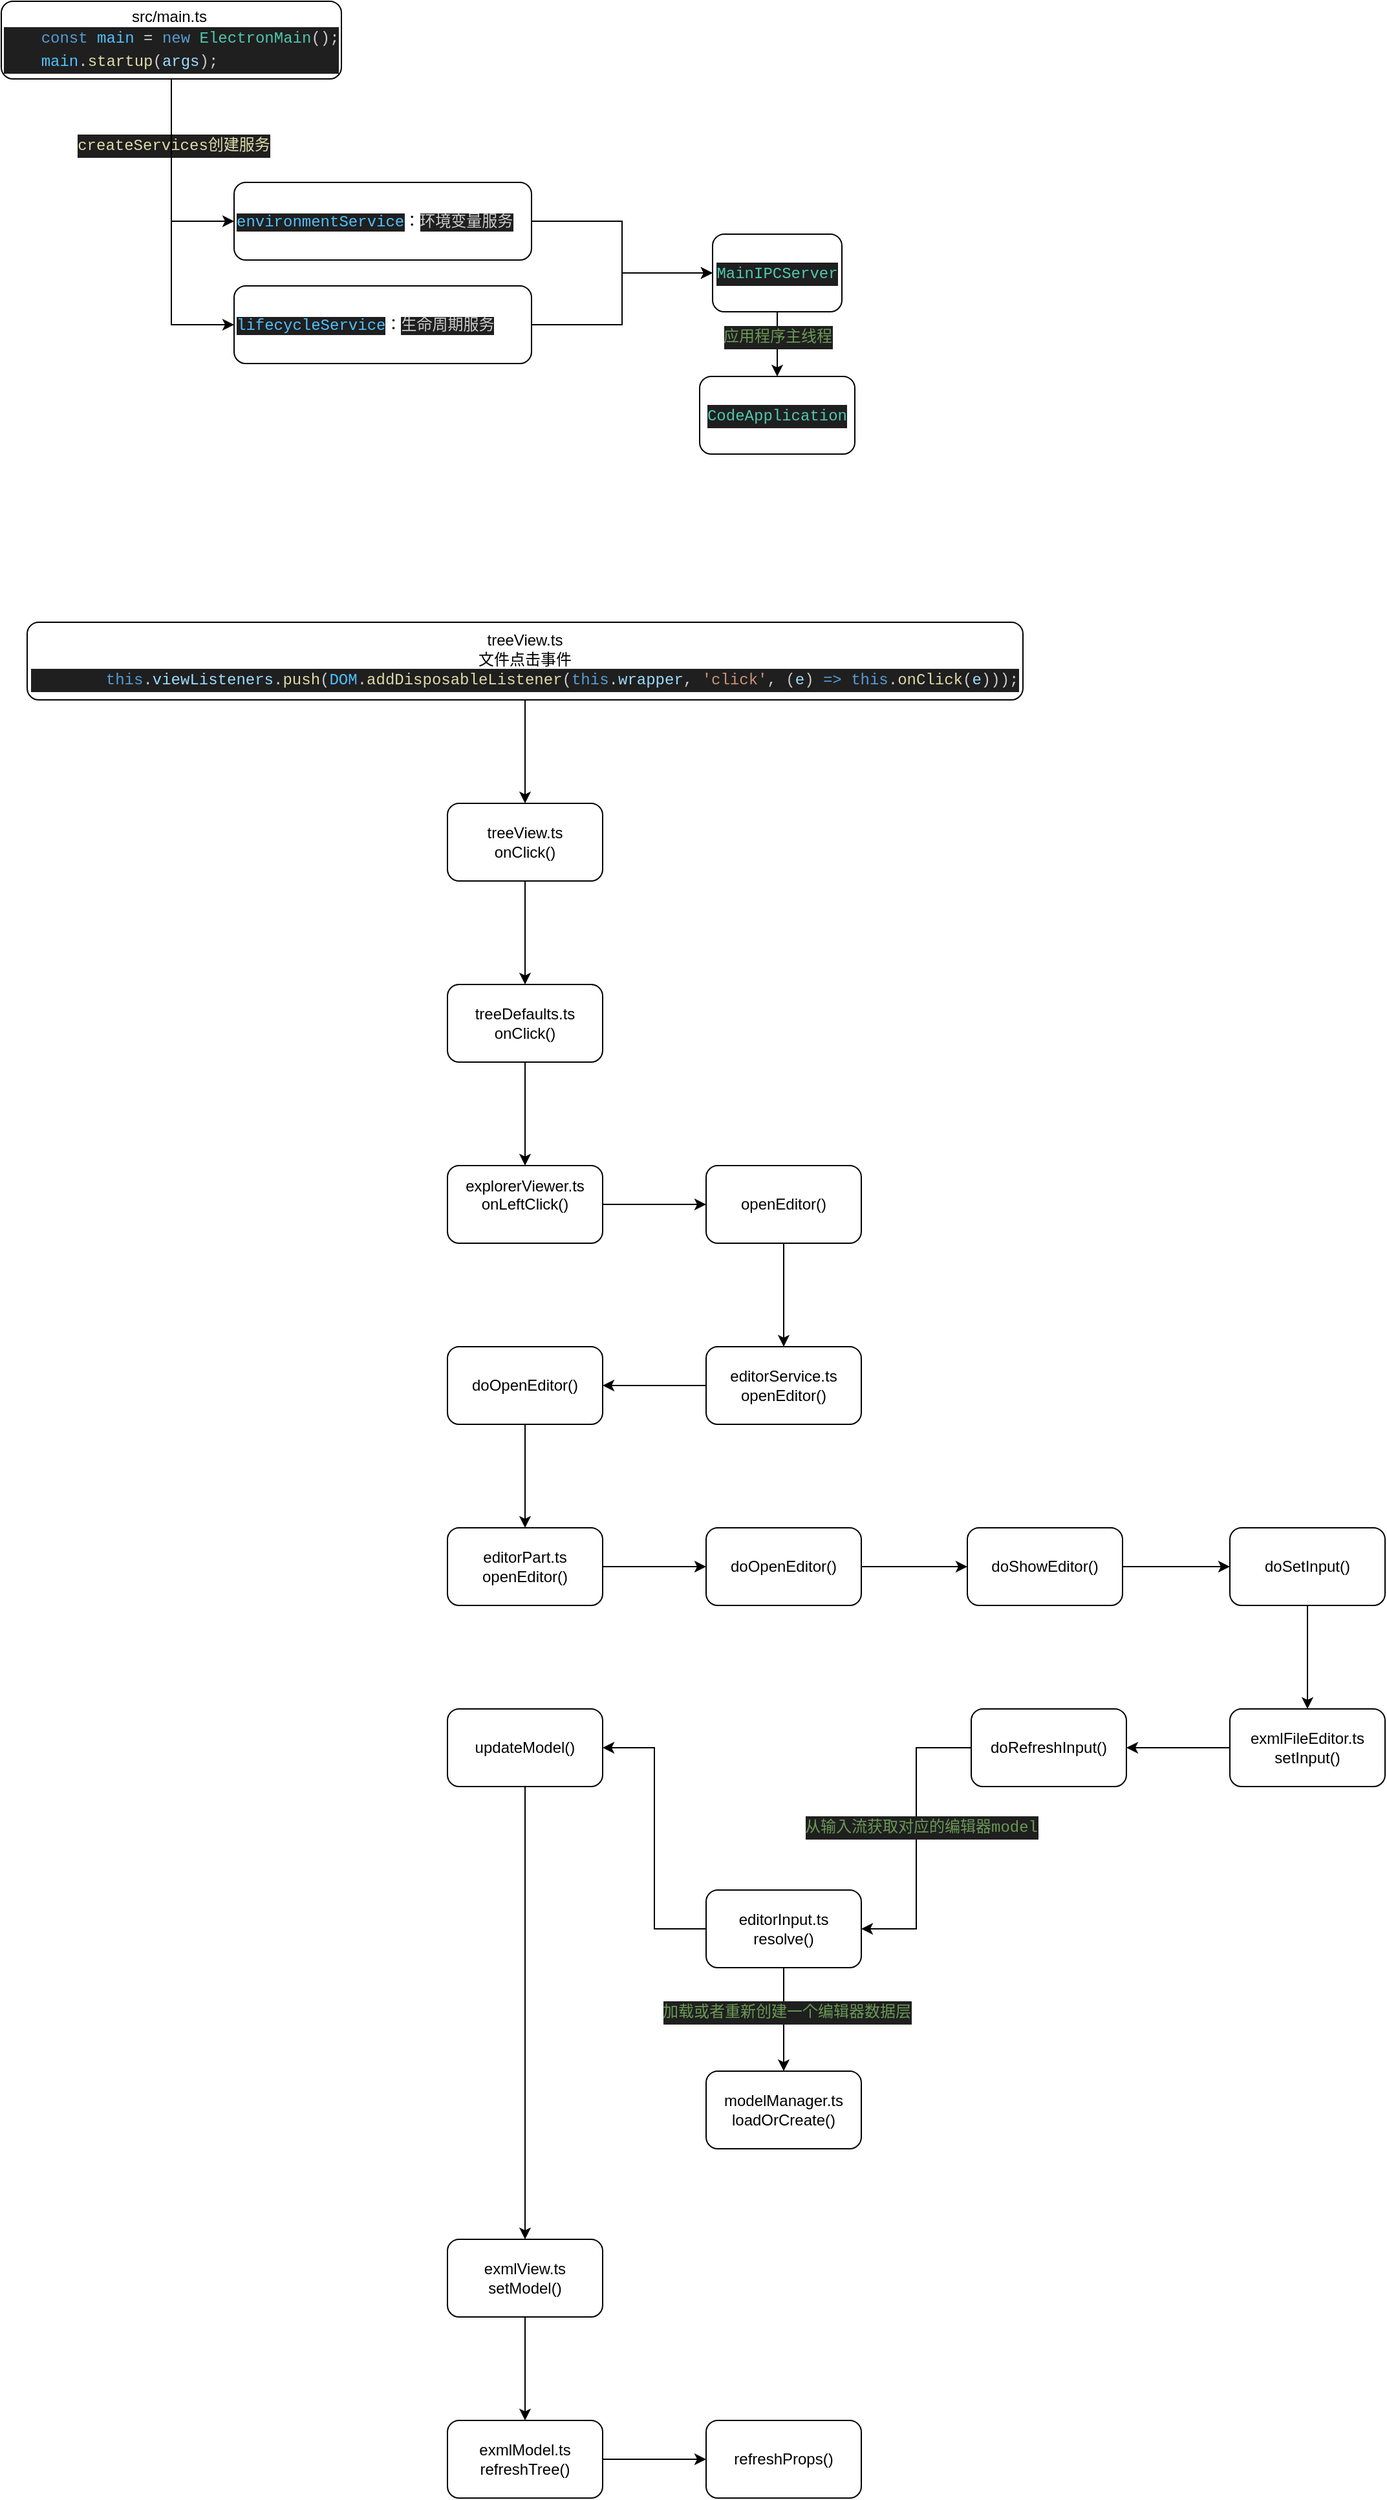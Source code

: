 <mxfile version="24.2.1" type="github">
  <diagram id="C5RBs43oDa-KdzZeNtuy" name="Page-1">
    <mxGraphModel dx="1044" dy="605" grid="1" gridSize="10" guides="1" tooltips="1" connect="1" arrows="1" fold="1" page="1" pageScale="1" pageWidth="827" pageHeight="1169" math="0" shadow="0">
      <root>
        <mxCell id="WIyWlLk6GJQsqaUBKTNV-0" />
        <mxCell id="WIyWlLk6GJQsqaUBKTNV-1" parent="WIyWlLk6GJQsqaUBKTNV-0" />
        <mxCell id="5_fRw9k2PLCG8Zaj_OWb-3" value="" style="edgeStyle=orthogonalEdgeStyle;rounded=0;orthogonalLoop=1;jettySize=auto;html=1;entryX=0;entryY=0.5;entryDx=0;entryDy=0;" edge="1" parent="WIyWlLk6GJQsqaUBKTNV-1" source="5_fRw9k2PLCG8Zaj_OWb-0" target="5_fRw9k2PLCG8Zaj_OWb-2">
          <mxGeometry relative="1" as="geometry" />
        </mxCell>
        <mxCell id="5_fRw9k2PLCG8Zaj_OWb-4" value="&lt;div style=&quot;color: rgb(204, 204, 204); background-color: rgb(31, 31, 31); font-family: Menlo, Monaco, &amp;quot;Courier New&amp;quot;, monospace; font-size: 12px; line-height: 18px; white-space-collapse: preserve;&quot;&gt;&lt;span style=&quot;color: #dcdcaa;&quot;&gt;createServices创建服务&lt;/span&gt;&lt;/div&gt;" style="edgeLabel;html=1;align=center;verticalAlign=middle;resizable=0;points=[];" vertex="1" connectable="0" parent="5_fRw9k2PLCG8Zaj_OWb-3">
          <mxGeometry x="-0.1" y="1" relative="1" as="geometry">
            <mxPoint y="-21" as="offset" />
          </mxGeometry>
        </mxCell>
        <mxCell id="5_fRw9k2PLCG8Zaj_OWb-6" style="edgeStyle=orthogonalEdgeStyle;rounded=0;orthogonalLoop=1;jettySize=auto;html=1;entryX=0;entryY=0.5;entryDx=0;entryDy=0;" edge="1" parent="WIyWlLk6GJQsqaUBKTNV-1" source="5_fRw9k2PLCG8Zaj_OWb-0" target="5_fRw9k2PLCG8Zaj_OWb-5">
          <mxGeometry relative="1" as="geometry" />
        </mxCell>
        <mxCell id="5_fRw9k2PLCG8Zaj_OWb-0" value="&lt;div style=&quot;text-align: center;&quot;&gt;&lt;span style=&quot;background-color: initial;&quot;&gt;src/main.ts&amp;nbsp;&lt;/span&gt;&lt;/div&gt;&lt;div&gt;&lt;div style=&quot;color: rgb(204, 204, 204); background-color: rgb(31, 31, 31); font-family: Menlo, Monaco, &amp;quot;Courier New&amp;quot;, monospace; line-height: 18px; white-space: pre;&quot;&gt;&lt;div&gt;    &lt;span style=&quot;color: #569cd6;&quot;&gt;const&lt;/span&gt; &lt;span style=&quot;color: #4fc1ff;&quot;&gt;main&lt;/span&gt; &lt;span style=&quot;color: #d4d4d4;&quot;&gt;=&lt;/span&gt; &lt;span style=&quot;color: #569cd6;&quot;&gt;new&lt;/span&gt; &lt;span style=&quot;color: #4ec9b0;&quot;&gt;ElectronMain&lt;/span&gt;();&lt;/div&gt;&lt;div&gt;    &lt;span style=&quot;color: #4fc1ff;&quot;&gt;main&lt;/span&gt;.&lt;span style=&quot;color: #dcdcaa;&quot;&gt;startup&lt;/span&gt;(&lt;span style=&quot;color: #9cdcfe;&quot;&gt;args&lt;/span&gt;);&lt;/div&gt;&lt;/div&gt;&lt;/div&gt;" style="rounded=1;whiteSpace=wrap;html=1;align=left;" vertex="1" parent="WIyWlLk6GJQsqaUBKTNV-1">
          <mxGeometry x="80" y="90" width="263" height="60" as="geometry" />
        </mxCell>
        <mxCell id="5_fRw9k2PLCG8Zaj_OWb-8" value="" style="edgeStyle=orthogonalEdgeStyle;rounded=0;orthogonalLoop=1;jettySize=auto;html=1;" edge="1" parent="WIyWlLk6GJQsqaUBKTNV-1" source="5_fRw9k2PLCG8Zaj_OWb-2" target="5_fRw9k2PLCG8Zaj_OWb-7">
          <mxGeometry relative="1" as="geometry" />
        </mxCell>
        <mxCell id="5_fRw9k2PLCG8Zaj_OWb-2" value="&lt;span style=&quot;color: rgb(79, 193, 255); background-color: rgb(31, 31, 31); font-family: Menlo, Monaco, &amp;quot;Courier New&amp;quot;, monospace; white-space: pre;&quot;&gt;environmentService&lt;/span&gt;：&lt;span style=&quot;background-color: rgb(31, 31, 31); color: rgb(204, 204, 204); font-family: Menlo, Monaco, &amp;quot;Courier New&amp;quot;, monospace; white-space: pre;&quot;&gt;环境变量服务&lt;/span&gt;" style="whiteSpace=wrap;html=1;align=left;rounded=1;" vertex="1" parent="WIyWlLk6GJQsqaUBKTNV-1">
          <mxGeometry x="260" y="230" width="230" height="60" as="geometry" />
        </mxCell>
        <mxCell id="5_fRw9k2PLCG8Zaj_OWb-9" style="edgeStyle=orthogonalEdgeStyle;rounded=0;orthogonalLoop=1;jettySize=auto;html=1;entryX=0;entryY=0.5;entryDx=0;entryDy=0;" edge="1" parent="WIyWlLk6GJQsqaUBKTNV-1" source="5_fRw9k2PLCG8Zaj_OWb-5" target="5_fRw9k2PLCG8Zaj_OWb-7">
          <mxGeometry relative="1" as="geometry" />
        </mxCell>
        <mxCell id="5_fRw9k2PLCG8Zaj_OWb-5" value="&lt;span style=&quot;color: rgb(79, 193, 255); background-color: rgb(31, 31, 31); font-family: Menlo, Monaco, &amp;quot;Courier New&amp;quot;, monospace; white-space: pre;&quot;&gt;lifecycleService&lt;/span&gt;：&lt;span style=&quot;background-color: rgb(31, 31, 31); color: rgb(204, 204, 204); font-family: Menlo, Monaco, &amp;quot;Courier New&amp;quot;, monospace; white-space: pre;&quot;&gt;生命周期服务&lt;/span&gt;" style="whiteSpace=wrap;html=1;align=left;rounded=1;" vertex="1" parent="WIyWlLk6GJQsqaUBKTNV-1">
          <mxGeometry x="260" y="310" width="230" height="60" as="geometry" />
        </mxCell>
        <mxCell id="5_fRw9k2PLCG8Zaj_OWb-11" value="" style="edgeStyle=orthogonalEdgeStyle;rounded=0;orthogonalLoop=1;jettySize=auto;html=1;" edge="1" parent="WIyWlLk6GJQsqaUBKTNV-1" source="5_fRw9k2PLCG8Zaj_OWb-7" target="5_fRw9k2PLCG8Zaj_OWb-10">
          <mxGeometry relative="1" as="geometry" />
        </mxCell>
        <mxCell id="5_fRw9k2PLCG8Zaj_OWb-12" value="&lt;div style=&quot;color: rgb(204, 204, 204); background-color: rgb(31, 31, 31); font-family: Menlo, Monaco, &amp;quot;Courier New&amp;quot;, monospace; font-size: 12px; line-height: 18px; white-space-collapse: preserve;&quot;&gt;&lt;span style=&quot;color: #6a9955;&quot;&gt;应用程序主线程&lt;/span&gt;&lt;/div&gt;" style="edgeLabel;html=1;align=center;verticalAlign=middle;resizable=0;points=[];" vertex="1" connectable="0" parent="5_fRw9k2PLCG8Zaj_OWb-11">
          <mxGeometry x="-0.25" relative="1" as="geometry">
            <mxPoint as="offset" />
          </mxGeometry>
        </mxCell>
        <mxCell id="5_fRw9k2PLCG8Zaj_OWb-7" value="&lt;div style=&quot;color: rgb(204, 204, 204); background-color: rgb(31, 31, 31); font-family: Menlo, Monaco, &amp;quot;Courier New&amp;quot;, monospace; line-height: 18px; white-space: pre;&quot;&gt;&lt;span style=&quot;color: #4ec9b0;&quot;&gt;MainIPCServer&lt;/span&gt;&lt;/div&gt;" style="whiteSpace=wrap;html=1;align=center;rounded=1;" vertex="1" parent="WIyWlLk6GJQsqaUBKTNV-1">
          <mxGeometry x="630" y="270" width="100" height="60" as="geometry" />
        </mxCell>
        <mxCell id="5_fRw9k2PLCG8Zaj_OWb-10" value="&lt;meta charset=&quot;utf-8&quot;&gt;&lt;div style=&quot;color: #cccccc;background-color: #1f1f1f;font-family: Menlo, Monaco, &#39;Courier New&#39;, monospace;font-weight: normal;font-size: 12px;line-height: 18px;white-space: pre;&quot;&gt;&lt;div&gt;&lt;span style=&quot;color: #4ec9b0;&quot;&gt;CodeApplication&lt;/span&gt;&lt;/div&gt;&lt;/div&gt;" style="whiteSpace=wrap;html=1;rounded=1;" vertex="1" parent="WIyWlLk6GJQsqaUBKTNV-1">
          <mxGeometry x="620" y="380" width="120" height="60" as="geometry" />
        </mxCell>
        <mxCell id="5_fRw9k2PLCG8Zaj_OWb-15" value="" style="edgeStyle=orthogonalEdgeStyle;rounded=0;orthogonalLoop=1;jettySize=auto;html=1;" edge="1" parent="WIyWlLk6GJQsqaUBKTNV-1" source="5_fRw9k2PLCG8Zaj_OWb-13" target="5_fRw9k2PLCG8Zaj_OWb-14">
          <mxGeometry relative="1" as="geometry" />
        </mxCell>
        <mxCell id="5_fRw9k2PLCG8Zaj_OWb-13" value="treeView.ts&lt;div&gt;文件点击事件&lt;/div&gt;&lt;div&gt;&lt;div style=&quot;color: rgb(204, 204, 204); background-color: rgb(31, 31, 31); font-family: Menlo, Monaco, &amp;quot;Courier New&amp;quot;, monospace; line-height: 18px; white-space: pre;&quot;&gt;        &lt;span style=&quot;color: #569cd6;&quot;&gt;this&lt;/span&gt;.&lt;span style=&quot;color: #9cdcfe;&quot;&gt;viewListeners&lt;/span&gt;.&lt;span style=&quot;color: #dcdcaa;&quot;&gt;push&lt;/span&gt;(&lt;span style=&quot;color: #4fc1ff;&quot;&gt;DOM&lt;/span&gt;.&lt;span style=&quot;color: #dcdcaa;&quot;&gt;addDisposableListener&lt;/span&gt;(&lt;span style=&quot;color: #569cd6;&quot;&gt;this&lt;/span&gt;.&lt;span style=&quot;color: #9cdcfe;&quot;&gt;wrapper&lt;/span&gt;, &lt;span style=&quot;color: #ce9178;&quot;&gt;&#39;click&#39;&lt;/span&gt;, (&lt;span style=&quot;color: #9cdcfe;&quot;&gt;e&lt;/span&gt;) &lt;span style=&quot;color: #569cd6;&quot;&gt;=&amp;gt;&lt;/span&gt; &lt;span style=&quot;color: #569cd6;&quot;&gt;this&lt;/span&gt;.&lt;span style=&quot;color: #dcdcaa;&quot;&gt;onClick&lt;/span&gt;(&lt;span style=&quot;color: #9cdcfe;&quot;&gt;e&lt;/span&gt;)));&lt;/div&gt;&lt;/div&gt;" style="rounded=1;whiteSpace=wrap;html=1;" vertex="1" parent="WIyWlLk6GJQsqaUBKTNV-1">
          <mxGeometry x="100" y="570" width="770" height="60" as="geometry" />
        </mxCell>
        <mxCell id="5_fRw9k2PLCG8Zaj_OWb-17" value="" style="edgeStyle=orthogonalEdgeStyle;rounded=0;orthogonalLoop=1;jettySize=auto;html=1;" edge="1" parent="WIyWlLk6GJQsqaUBKTNV-1" source="5_fRw9k2PLCG8Zaj_OWb-14" target="5_fRw9k2PLCG8Zaj_OWb-16">
          <mxGeometry relative="1" as="geometry" />
        </mxCell>
        <mxCell id="5_fRw9k2PLCG8Zaj_OWb-14" value="treeView.ts&lt;div&gt;onClick()&lt;/div&gt;" style="whiteSpace=wrap;html=1;rounded=1;" vertex="1" parent="WIyWlLk6GJQsqaUBKTNV-1">
          <mxGeometry x="425" y="710" width="120" height="60" as="geometry" />
        </mxCell>
        <mxCell id="5_fRw9k2PLCG8Zaj_OWb-19" value="" style="edgeStyle=orthogonalEdgeStyle;rounded=0;orthogonalLoop=1;jettySize=auto;html=1;" edge="1" parent="WIyWlLk6GJQsqaUBKTNV-1" source="5_fRw9k2PLCG8Zaj_OWb-16" target="5_fRw9k2PLCG8Zaj_OWb-18">
          <mxGeometry relative="1" as="geometry" />
        </mxCell>
        <mxCell id="5_fRw9k2PLCG8Zaj_OWb-16" value="treeDefaults.ts&lt;div&gt;onClick()&lt;/div&gt;" style="whiteSpace=wrap;html=1;rounded=1;" vertex="1" parent="WIyWlLk6GJQsqaUBKTNV-1">
          <mxGeometry x="425" y="850" width="120" height="60" as="geometry" />
        </mxCell>
        <mxCell id="5_fRw9k2PLCG8Zaj_OWb-21" value="" style="edgeStyle=orthogonalEdgeStyle;rounded=0;orthogonalLoop=1;jettySize=auto;html=1;" edge="1" parent="WIyWlLk6GJQsqaUBKTNV-1" source="5_fRw9k2PLCG8Zaj_OWb-18" target="5_fRw9k2PLCG8Zaj_OWb-20">
          <mxGeometry relative="1" as="geometry" />
        </mxCell>
        <mxCell id="5_fRw9k2PLCG8Zaj_OWb-18" value="explorerViewer.ts&lt;div&gt;onLeftClick()&lt;/div&gt;&lt;div&gt;&lt;br&gt;&lt;/div&gt;" style="whiteSpace=wrap;html=1;rounded=1;" vertex="1" parent="WIyWlLk6GJQsqaUBKTNV-1">
          <mxGeometry x="425" y="990" width="120" height="60" as="geometry" />
        </mxCell>
        <mxCell id="5_fRw9k2PLCG8Zaj_OWb-23" value="" style="edgeStyle=orthogonalEdgeStyle;rounded=0;orthogonalLoop=1;jettySize=auto;html=1;" edge="1" parent="WIyWlLk6GJQsqaUBKTNV-1" source="5_fRw9k2PLCG8Zaj_OWb-20" target="5_fRw9k2PLCG8Zaj_OWb-22">
          <mxGeometry relative="1" as="geometry" />
        </mxCell>
        <mxCell id="5_fRw9k2PLCG8Zaj_OWb-20" value="openEditor()" style="whiteSpace=wrap;html=1;rounded=1;" vertex="1" parent="WIyWlLk6GJQsqaUBKTNV-1">
          <mxGeometry x="625" y="990" width="120" height="60" as="geometry" />
        </mxCell>
        <mxCell id="5_fRw9k2PLCG8Zaj_OWb-27" value="" style="edgeStyle=orthogonalEdgeStyle;rounded=0;orthogonalLoop=1;jettySize=auto;html=1;" edge="1" parent="WIyWlLk6GJQsqaUBKTNV-1" source="5_fRw9k2PLCG8Zaj_OWb-22" target="5_fRw9k2PLCG8Zaj_OWb-26">
          <mxGeometry relative="1" as="geometry" />
        </mxCell>
        <mxCell id="5_fRw9k2PLCG8Zaj_OWb-22" value="editorService.ts&lt;div&gt;openEditor()&lt;/div&gt;" style="whiteSpace=wrap;html=1;rounded=1;" vertex="1" parent="WIyWlLk6GJQsqaUBKTNV-1">
          <mxGeometry x="625" y="1130" width="120" height="60" as="geometry" />
        </mxCell>
        <mxCell id="5_fRw9k2PLCG8Zaj_OWb-29" value="" style="edgeStyle=orthogonalEdgeStyle;rounded=0;orthogonalLoop=1;jettySize=auto;html=1;" edge="1" parent="WIyWlLk6GJQsqaUBKTNV-1" source="5_fRw9k2PLCG8Zaj_OWb-26" target="5_fRw9k2PLCG8Zaj_OWb-28">
          <mxGeometry relative="1" as="geometry" />
        </mxCell>
        <mxCell id="5_fRw9k2PLCG8Zaj_OWb-26" value="doOpenEditor()" style="whiteSpace=wrap;html=1;rounded=1;" vertex="1" parent="WIyWlLk6GJQsqaUBKTNV-1">
          <mxGeometry x="425" y="1130" width="120" height="60" as="geometry" />
        </mxCell>
        <mxCell id="5_fRw9k2PLCG8Zaj_OWb-31" value="" style="edgeStyle=orthogonalEdgeStyle;rounded=0;orthogonalLoop=1;jettySize=auto;html=1;" edge="1" parent="WIyWlLk6GJQsqaUBKTNV-1" source="5_fRw9k2PLCG8Zaj_OWb-28" target="5_fRw9k2PLCG8Zaj_OWb-30">
          <mxGeometry relative="1" as="geometry" />
        </mxCell>
        <mxCell id="5_fRw9k2PLCG8Zaj_OWb-28" value="editorPart.ts&lt;div&gt;openEditor()&lt;/div&gt;" style="whiteSpace=wrap;html=1;rounded=1;" vertex="1" parent="WIyWlLk6GJQsqaUBKTNV-1">
          <mxGeometry x="425" y="1270" width="120" height="60" as="geometry" />
        </mxCell>
        <mxCell id="5_fRw9k2PLCG8Zaj_OWb-33" value="" style="edgeStyle=orthogonalEdgeStyle;rounded=0;orthogonalLoop=1;jettySize=auto;html=1;exitX=1;exitY=0.5;exitDx=0;exitDy=0;entryX=0;entryY=0.5;entryDx=0;entryDy=0;" edge="1" parent="WIyWlLk6GJQsqaUBKTNV-1" source="5_fRw9k2PLCG8Zaj_OWb-30" target="5_fRw9k2PLCG8Zaj_OWb-32">
          <mxGeometry relative="1" as="geometry">
            <Array as="points">
              <mxPoint x="780" y="1300" />
              <mxPoint x="780" y="1300" />
            </Array>
          </mxGeometry>
        </mxCell>
        <mxCell id="5_fRw9k2PLCG8Zaj_OWb-30" value="doOpenEditor()" style="whiteSpace=wrap;html=1;rounded=1;" vertex="1" parent="WIyWlLk6GJQsqaUBKTNV-1">
          <mxGeometry x="625" y="1270" width="120" height="60" as="geometry" />
        </mxCell>
        <mxCell id="5_fRw9k2PLCG8Zaj_OWb-37" style="edgeStyle=orthogonalEdgeStyle;rounded=0;orthogonalLoop=1;jettySize=auto;html=1;entryX=0;entryY=0.5;entryDx=0;entryDy=0;" edge="1" parent="WIyWlLk6GJQsqaUBKTNV-1" source="5_fRw9k2PLCG8Zaj_OWb-32" target="5_fRw9k2PLCG8Zaj_OWb-34">
          <mxGeometry relative="1" as="geometry" />
        </mxCell>
        <mxCell id="5_fRw9k2PLCG8Zaj_OWb-32" value="doShowEditor()" style="whiteSpace=wrap;html=1;rounded=1;" vertex="1" parent="WIyWlLk6GJQsqaUBKTNV-1">
          <mxGeometry x="827" y="1270" width="120" height="60" as="geometry" />
        </mxCell>
        <mxCell id="5_fRw9k2PLCG8Zaj_OWb-39" value="" style="edgeStyle=orthogonalEdgeStyle;rounded=0;orthogonalLoop=1;jettySize=auto;html=1;" edge="1" parent="WIyWlLk6GJQsqaUBKTNV-1" source="5_fRw9k2PLCG8Zaj_OWb-34" target="5_fRw9k2PLCG8Zaj_OWb-38">
          <mxGeometry relative="1" as="geometry" />
        </mxCell>
        <mxCell id="5_fRw9k2PLCG8Zaj_OWb-34" value="doSetInput()" style="whiteSpace=wrap;html=1;rounded=1;" vertex="1" parent="WIyWlLk6GJQsqaUBKTNV-1">
          <mxGeometry x="1030" y="1270" width="120" height="60" as="geometry" />
        </mxCell>
        <mxCell id="5_fRw9k2PLCG8Zaj_OWb-41" value="" style="edgeStyle=orthogonalEdgeStyle;rounded=0;orthogonalLoop=1;jettySize=auto;html=1;" edge="1" parent="WIyWlLk6GJQsqaUBKTNV-1" source="5_fRw9k2PLCG8Zaj_OWb-38" target="5_fRw9k2PLCG8Zaj_OWb-40">
          <mxGeometry relative="1" as="geometry" />
        </mxCell>
        <mxCell id="5_fRw9k2PLCG8Zaj_OWb-38" value="exmlFileEditor.ts&lt;div&gt;setInput()&lt;/div&gt;" style="whiteSpace=wrap;html=1;rounded=1;" vertex="1" parent="WIyWlLk6GJQsqaUBKTNV-1">
          <mxGeometry x="1030" y="1410" width="120" height="60" as="geometry" />
        </mxCell>
        <mxCell id="5_fRw9k2PLCG8Zaj_OWb-43" value="" style="edgeStyle=orthogonalEdgeStyle;rounded=0;orthogonalLoop=1;jettySize=auto;html=1;entryX=1;entryY=0.5;entryDx=0;entryDy=0;exitX=0;exitY=0.5;exitDx=0;exitDy=0;" edge="1" parent="WIyWlLk6GJQsqaUBKTNV-1" source="5_fRw9k2PLCG8Zaj_OWb-40" target="5_fRw9k2PLCG8Zaj_OWb-42">
          <mxGeometry relative="1" as="geometry">
            <mxPoint x="845" y="1420" as="sourcePoint" />
            <mxPoint x="700" y="1530" as="targetPoint" />
          </mxGeometry>
        </mxCell>
        <mxCell id="5_fRw9k2PLCG8Zaj_OWb-46" value="&lt;div style=&quot;color: rgb(204, 204, 204); background-color: rgb(31, 31, 31); font-family: Menlo, Monaco, &amp;quot;Courier New&amp;quot;, monospace; font-size: 12px; line-height: 18px; white-space-collapse: preserve;&quot;&gt;&lt;span style=&quot;color: #6a9955;&quot;&gt;从输入流获取对应的编辑器model&lt;/span&gt;&lt;/div&gt;" style="edgeLabel;html=1;align=center;verticalAlign=middle;resizable=0;points=[];" vertex="1" connectable="0" parent="5_fRw9k2PLCG8Zaj_OWb-43">
          <mxGeometry x="0.556" y="-2" relative="1" as="geometry">
            <mxPoint x="5" y="-72" as="offset" />
          </mxGeometry>
        </mxCell>
        <mxCell id="5_fRw9k2PLCG8Zaj_OWb-40" value="doRefreshInput()" style="whiteSpace=wrap;html=1;rounded=1;" vertex="1" parent="WIyWlLk6GJQsqaUBKTNV-1">
          <mxGeometry x="830" y="1410" width="120" height="60" as="geometry" />
        </mxCell>
        <mxCell id="5_fRw9k2PLCG8Zaj_OWb-49" value="" style="edgeStyle=orthogonalEdgeStyle;rounded=0;orthogonalLoop=1;jettySize=auto;html=1;entryX=1;entryY=0.5;entryDx=0;entryDy=0;" edge="1" parent="WIyWlLk6GJQsqaUBKTNV-1" source="5_fRw9k2PLCG8Zaj_OWb-42" target="5_fRw9k2PLCG8Zaj_OWb-48">
          <mxGeometry relative="1" as="geometry" />
        </mxCell>
        <mxCell id="5_fRw9k2PLCG8Zaj_OWb-51" value="" style="edgeStyle=orthogonalEdgeStyle;rounded=0;orthogonalLoop=1;jettySize=auto;html=1;" edge="1" parent="WIyWlLk6GJQsqaUBKTNV-1" source="5_fRw9k2PLCG8Zaj_OWb-42" target="5_fRw9k2PLCG8Zaj_OWb-50">
          <mxGeometry relative="1" as="geometry" />
        </mxCell>
        <mxCell id="5_fRw9k2PLCG8Zaj_OWb-52" value="&lt;div style=&quot;color: rgb(204, 204, 204); background-color: rgb(31, 31, 31); font-family: Menlo, Monaco, &amp;quot;Courier New&amp;quot;, monospace; font-size: 12px; line-height: 18px; white-space-collapse: preserve;&quot;&gt;&lt;span style=&quot;color: #6a9955;&quot;&gt;加载或者重新创建一个编辑器数据层&lt;/span&gt;&lt;/div&gt;" style="edgeLabel;html=1;align=center;verticalAlign=middle;resizable=0;points=[];" vertex="1" connectable="0" parent="5_fRw9k2PLCG8Zaj_OWb-51">
          <mxGeometry x="-0.165" y="2" relative="1" as="geometry">
            <mxPoint as="offset" />
          </mxGeometry>
        </mxCell>
        <mxCell id="5_fRw9k2PLCG8Zaj_OWb-42" value="editorInput.ts&lt;div&gt;resolve()&lt;/div&gt;" style="whiteSpace=wrap;html=1;rounded=1;" vertex="1" parent="WIyWlLk6GJQsqaUBKTNV-1">
          <mxGeometry x="625" y="1550" width="120" height="60" as="geometry" />
        </mxCell>
        <mxCell id="5_fRw9k2PLCG8Zaj_OWb-54" value="" style="edgeStyle=orthogonalEdgeStyle;rounded=0;orthogonalLoop=1;jettySize=auto;html=1;" edge="1" parent="WIyWlLk6GJQsqaUBKTNV-1" source="5_fRw9k2PLCG8Zaj_OWb-48" target="5_fRw9k2PLCG8Zaj_OWb-53">
          <mxGeometry relative="1" as="geometry" />
        </mxCell>
        <mxCell id="5_fRw9k2PLCG8Zaj_OWb-48" value="updateModel()" style="whiteSpace=wrap;html=1;rounded=1;" vertex="1" parent="WIyWlLk6GJQsqaUBKTNV-1">
          <mxGeometry x="425" y="1410" width="120" height="60" as="geometry" />
        </mxCell>
        <mxCell id="5_fRw9k2PLCG8Zaj_OWb-50" value="modelManager.ts&lt;div&gt;loadOrCreate()&lt;/div&gt;" style="whiteSpace=wrap;html=1;rounded=1;" vertex="1" parent="WIyWlLk6GJQsqaUBKTNV-1">
          <mxGeometry x="625" y="1690" width="120" height="60" as="geometry" />
        </mxCell>
        <mxCell id="5_fRw9k2PLCG8Zaj_OWb-56" value="" style="edgeStyle=orthogonalEdgeStyle;rounded=0;orthogonalLoop=1;jettySize=auto;html=1;" edge="1" parent="WIyWlLk6GJQsqaUBKTNV-1" source="5_fRw9k2PLCG8Zaj_OWb-53" target="5_fRw9k2PLCG8Zaj_OWb-55">
          <mxGeometry relative="1" as="geometry" />
        </mxCell>
        <mxCell id="5_fRw9k2PLCG8Zaj_OWb-53" value="exmlView.ts&lt;div&gt;setModel()&lt;/div&gt;" style="whiteSpace=wrap;html=1;rounded=1;" vertex="1" parent="WIyWlLk6GJQsqaUBKTNV-1">
          <mxGeometry x="425" y="1820" width="120" height="60" as="geometry" />
        </mxCell>
        <mxCell id="5_fRw9k2PLCG8Zaj_OWb-58" value="" style="edgeStyle=orthogonalEdgeStyle;rounded=0;orthogonalLoop=1;jettySize=auto;html=1;" edge="1" parent="WIyWlLk6GJQsqaUBKTNV-1" source="5_fRw9k2PLCG8Zaj_OWb-55" target="5_fRw9k2PLCG8Zaj_OWb-57">
          <mxGeometry relative="1" as="geometry" />
        </mxCell>
        <mxCell id="5_fRw9k2PLCG8Zaj_OWb-55" value="exmlModel.ts&lt;div&gt;refreshTree()&lt;/div&gt;" style="whiteSpace=wrap;html=1;rounded=1;" vertex="1" parent="WIyWlLk6GJQsqaUBKTNV-1">
          <mxGeometry x="425" y="1960" width="120" height="60" as="geometry" />
        </mxCell>
        <mxCell id="5_fRw9k2PLCG8Zaj_OWb-57" value="refreshProps()" style="whiteSpace=wrap;html=1;rounded=1;" vertex="1" parent="WIyWlLk6GJQsqaUBKTNV-1">
          <mxGeometry x="625" y="1960" width="120" height="60" as="geometry" />
        </mxCell>
      </root>
    </mxGraphModel>
  </diagram>
</mxfile>
